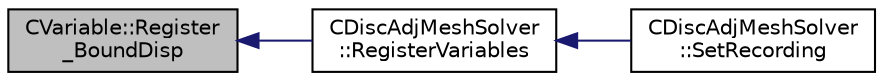 digraph "CVariable::Register_BoundDisp"
{
  edge [fontname="Helvetica",fontsize="10",labelfontname="Helvetica",labelfontsize="10"];
  node [fontname="Helvetica",fontsize="10",shape=record];
  rankdir="LR";
  Node3989 [label="CVariable::Register\l_BoundDisp",height=0.2,width=0.4,color="black", fillcolor="grey75", style="filled", fontcolor="black"];
  Node3989 -> Node3990 [dir="back",color="midnightblue",fontsize="10",style="solid",fontname="Helvetica"];
  Node3990 [label="CDiscAdjMeshSolver\l::RegisterVariables",height=0.2,width=0.4,color="black", fillcolor="white", style="filled",URL="$class_c_disc_adj_mesh_solver.html#a28382f926b1220442a599377616b19e8",tooltip="A virtual member. "];
  Node3990 -> Node3991 [dir="back",color="midnightblue",fontsize="10",style="solid",fontname="Helvetica"];
  Node3991 [label="CDiscAdjMeshSolver\l::SetRecording",height=0.2,width=0.4,color="black", fillcolor="white", style="filled",URL="$class_c_disc_adj_mesh_solver.html#acac63a035705dcd123b6666718f8256e",tooltip="Prepare the solver for a new recording. "];
}
